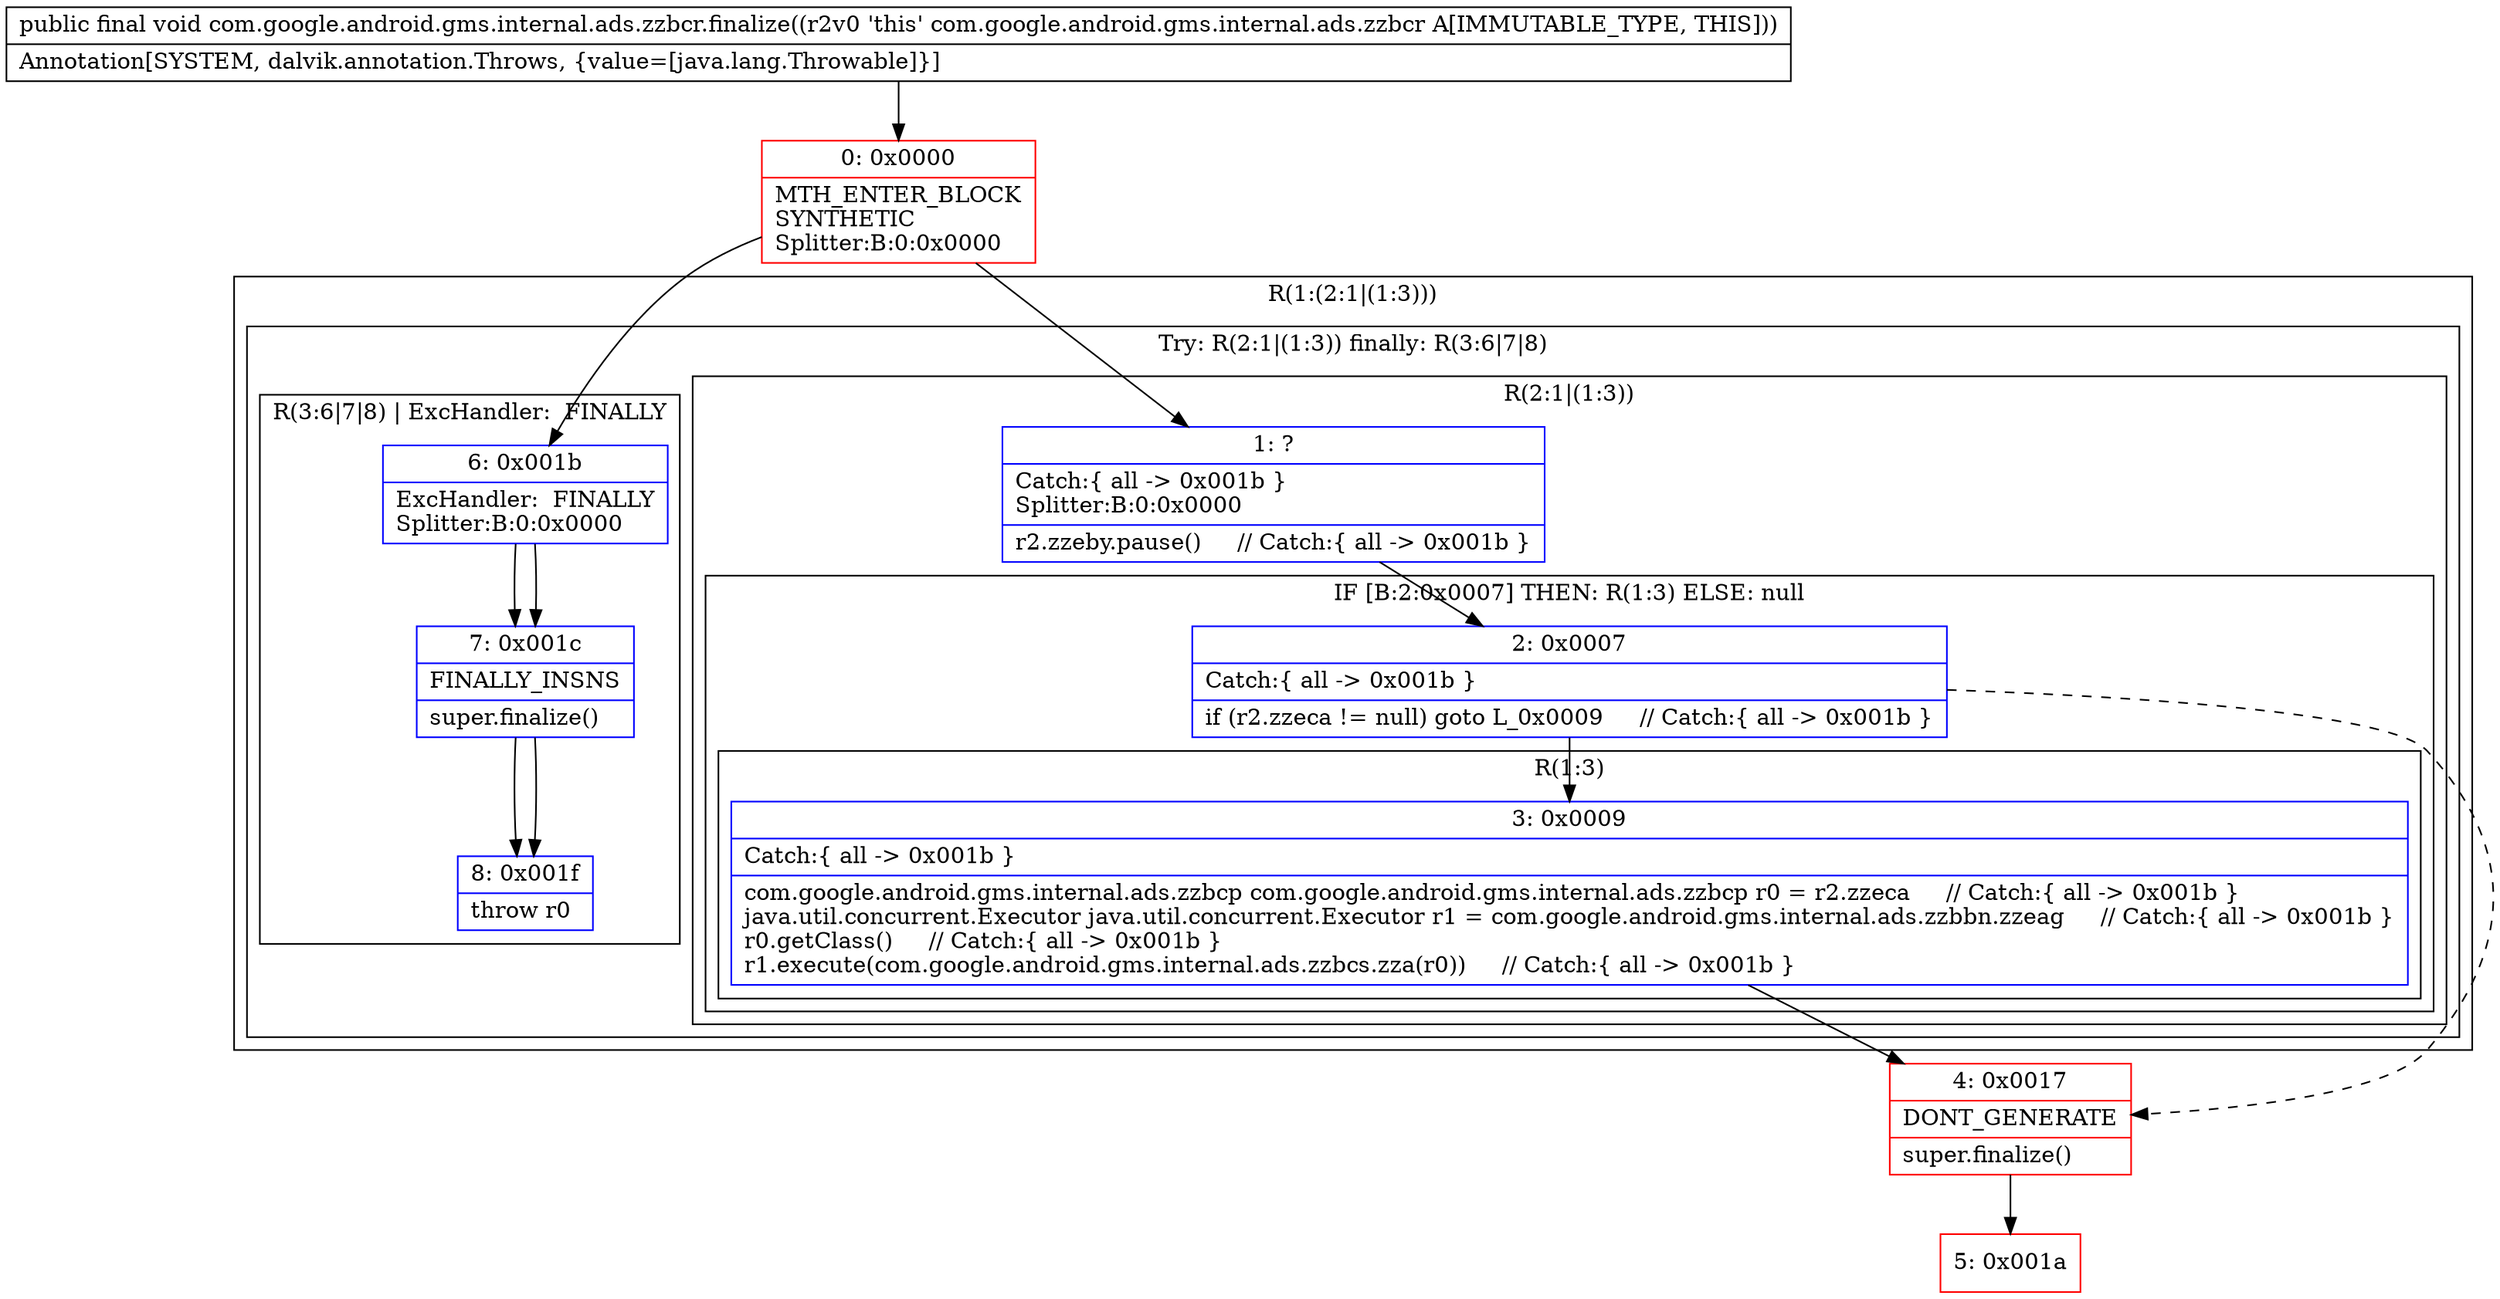digraph "CFG forcom.google.android.gms.internal.ads.zzbcr.finalize()V" {
subgraph cluster_Region_1965400804 {
label = "R(1:(2:1|(1:3)))";
node [shape=record,color=blue];
subgraph cluster_TryCatchRegion_242714783 {
label = "Try: R(2:1|(1:3)) finally: R(3:6|7|8)";
node [shape=record,color=blue];
subgraph cluster_Region_469453338 {
label = "R(2:1|(1:3))";
node [shape=record,color=blue];
Node_1 [shape=record,label="{1\:\ ?|Catch:\{ all \-\> 0x001b \}\lSplitter:B:0:0x0000\l|r2.zzeby.pause()     \/\/ Catch:\{ all \-\> 0x001b \}\l}"];
subgraph cluster_IfRegion_1036142940 {
label = "IF [B:2:0x0007] THEN: R(1:3) ELSE: null";
node [shape=record,color=blue];
Node_2 [shape=record,label="{2\:\ 0x0007|Catch:\{ all \-\> 0x001b \}\l|if (r2.zzeca != null) goto L_0x0009     \/\/ Catch:\{ all \-\> 0x001b \}\l}"];
subgraph cluster_Region_1537730738 {
label = "R(1:3)";
node [shape=record,color=blue];
Node_3 [shape=record,label="{3\:\ 0x0009|Catch:\{ all \-\> 0x001b \}\l|com.google.android.gms.internal.ads.zzbcp com.google.android.gms.internal.ads.zzbcp r0 = r2.zzeca     \/\/ Catch:\{ all \-\> 0x001b \}\ljava.util.concurrent.Executor java.util.concurrent.Executor r1 = com.google.android.gms.internal.ads.zzbbn.zzeag     \/\/ Catch:\{ all \-\> 0x001b \}\lr0.getClass()     \/\/ Catch:\{ all \-\> 0x001b \}\lr1.execute(com.google.android.gms.internal.ads.zzbcs.zza(r0))     \/\/ Catch:\{ all \-\> 0x001b \}\l}"];
}
}
}
subgraph cluster_Region_1697185410 {
label = "R(3:6|7|8) | ExcHandler:  FINALLY\l";
node [shape=record,color=blue];
Node_6 [shape=record,label="{6\:\ 0x001b|ExcHandler:  FINALLY\lSplitter:B:0:0x0000\l}"];
Node_7 [shape=record,label="{7\:\ 0x001c|FINALLY_INSNS\l|super.finalize()\l}"];
Node_8 [shape=record,label="{8\:\ 0x001f|throw r0\l}"];
}
}
}
subgraph cluster_Region_1697185410 {
label = "R(3:6|7|8) | ExcHandler:  FINALLY\l";
node [shape=record,color=blue];
Node_6 [shape=record,label="{6\:\ 0x001b|ExcHandler:  FINALLY\lSplitter:B:0:0x0000\l}"];
Node_7 [shape=record,label="{7\:\ 0x001c|FINALLY_INSNS\l|super.finalize()\l}"];
Node_8 [shape=record,label="{8\:\ 0x001f|throw r0\l}"];
}
Node_0 [shape=record,color=red,label="{0\:\ 0x0000|MTH_ENTER_BLOCK\lSYNTHETIC\lSplitter:B:0:0x0000\l}"];
Node_4 [shape=record,color=red,label="{4\:\ 0x0017|DONT_GENERATE\l|super.finalize()\l}"];
Node_5 [shape=record,color=red,label="{5\:\ 0x001a}"];
MethodNode[shape=record,label="{public final void com.google.android.gms.internal.ads.zzbcr.finalize((r2v0 'this' com.google.android.gms.internal.ads.zzbcr A[IMMUTABLE_TYPE, THIS]))  | Annotation[SYSTEM, dalvik.annotation.Throws, \{value=[java.lang.Throwable]\}]\l}"];
MethodNode -> Node_0;
Node_1 -> Node_2;
Node_2 -> Node_3;
Node_2 -> Node_4[style=dashed];
Node_3 -> Node_4;
Node_6 -> Node_7;
Node_7 -> Node_8;
Node_6 -> Node_7;
Node_7 -> Node_8;
Node_0 -> Node_1;
Node_0 -> Node_6;
Node_4 -> Node_5;
}

